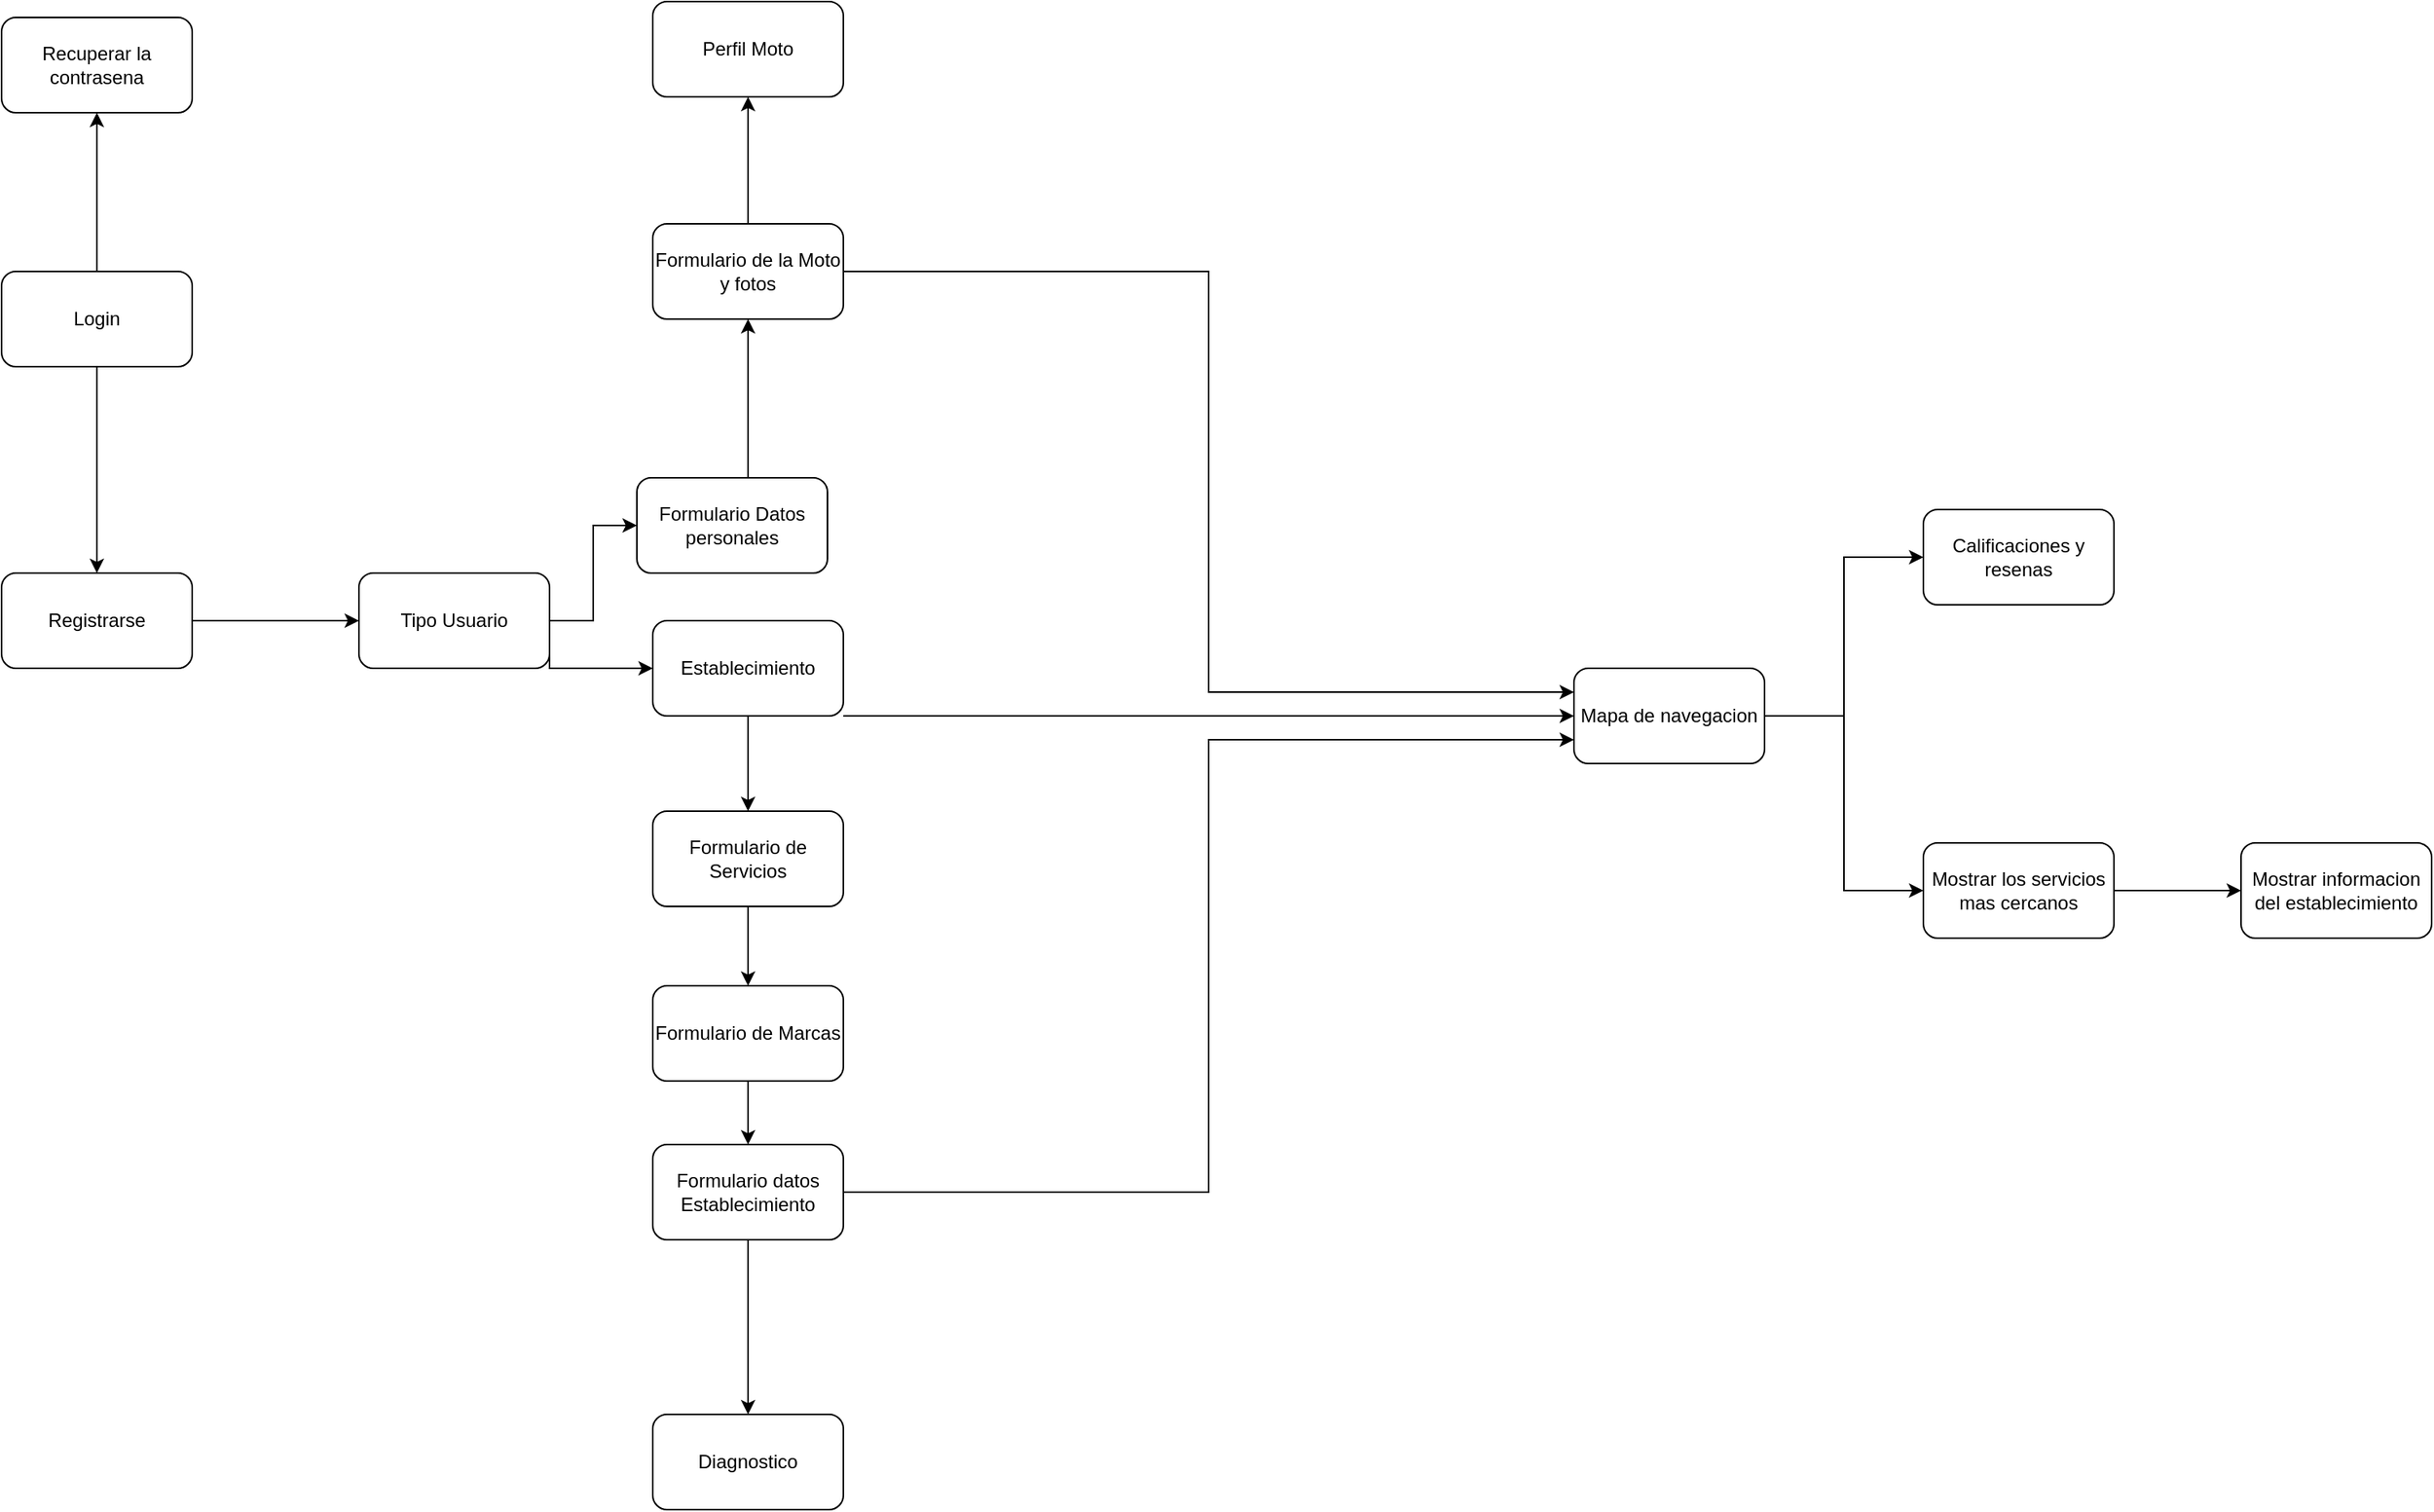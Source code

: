 <mxfile version="25.0.3">
  <diagram name="Page-1" id="jehTi2hsKA-ysJY97Lvf">
    <mxGraphModel dx="3035" dy="1700" grid="1" gridSize="10" guides="1" tooltips="1" connect="1" arrows="1" fold="1" page="1" pageScale="1" pageWidth="850" pageHeight="1100" math="0" shadow="0">
      <root>
        <mxCell id="0" />
        <mxCell id="1" parent="0" />
        <mxCell id="3mb3NPVNYzCAFPOyiWJ3-8" style="edgeStyle=orthogonalEdgeStyle;rounded=0;orthogonalLoop=1;jettySize=auto;html=1;" edge="1" parent="1" source="3mb3NPVNYzCAFPOyiWJ3-2" target="3mb3NPVNYzCAFPOyiWJ3-4">
          <mxGeometry relative="1" as="geometry" />
        </mxCell>
        <mxCell id="3mb3NPVNYzCAFPOyiWJ3-9" style="edgeStyle=orthogonalEdgeStyle;rounded=0;orthogonalLoop=1;jettySize=auto;html=1;entryX=0.5;entryY=1;entryDx=0;entryDy=0;" edge="1" parent="1" source="3mb3NPVNYzCAFPOyiWJ3-2" target="3mb3NPVNYzCAFPOyiWJ3-7">
          <mxGeometry relative="1" as="geometry" />
        </mxCell>
        <mxCell id="3mb3NPVNYzCAFPOyiWJ3-2" value="Login" style="rounded=1;whiteSpace=wrap;html=1;" vertex="1" parent="1">
          <mxGeometry x="60" y="200" width="120" height="60" as="geometry" />
        </mxCell>
        <mxCell id="3mb3NPVNYzCAFPOyiWJ3-12" style="edgeStyle=orthogonalEdgeStyle;rounded=0;orthogonalLoop=1;jettySize=auto;html=1;entryX=0;entryY=0.5;entryDx=0;entryDy=0;" edge="1" parent="1" source="3mb3NPVNYzCAFPOyiWJ3-4" target="3mb3NPVNYzCAFPOyiWJ3-10">
          <mxGeometry relative="1" as="geometry" />
        </mxCell>
        <mxCell id="3mb3NPVNYzCAFPOyiWJ3-4" value="Registrarse" style="rounded=1;whiteSpace=wrap;html=1;" vertex="1" parent="1">
          <mxGeometry x="60" y="390" width="120" height="60" as="geometry" />
        </mxCell>
        <mxCell id="3mb3NPVNYzCAFPOyiWJ3-7" value="Recuperar la contrasena" style="rounded=1;whiteSpace=wrap;html=1;" vertex="1" parent="1">
          <mxGeometry x="60" y="40" width="120" height="60" as="geometry" />
        </mxCell>
        <mxCell id="3mb3NPVNYzCAFPOyiWJ3-14" style="edgeStyle=orthogonalEdgeStyle;rounded=0;orthogonalLoop=1;jettySize=auto;html=1;entryX=0;entryY=0.5;entryDx=0;entryDy=0;" edge="1" parent="1" source="3mb3NPVNYzCAFPOyiWJ3-10" target="3mb3NPVNYzCAFPOyiWJ3-13">
          <mxGeometry relative="1" as="geometry" />
        </mxCell>
        <mxCell id="3mb3NPVNYzCAFPOyiWJ3-16" style="edgeStyle=orthogonalEdgeStyle;rounded=0;orthogonalLoop=1;jettySize=auto;html=1;exitX=1;exitY=0.75;exitDx=0;exitDy=0;" edge="1" parent="1" source="3mb3NPVNYzCAFPOyiWJ3-10" target="3mb3NPVNYzCAFPOyiWJ3-15">
          <mxGeometry relative="1" as="geometry">
            <Array as="points">
              <mxPoint x="405" y="450" />
            </Array>
          </mxGeometry>
        </mxCell>
        <mxCell id="3mb3NPVNYzCAFPOyiWJ3-10" value="Tipo Usuario" style="rounded=1;whiteSpace=wrap;html=1;" vertex="1" parent="1">
          <mxGeometry x="285" y="390" width="120" height="60" as="geometry" />
        </mxCell>
        <mxCell id="3mb3NPVNYzCAFPOyiWJ3-18" style="edgeStyle=orthogonalEdgeStyle;rounded=0;orthogonalLoop=1;jettySize=auto;html=1;entryX=0.5;entryY=1;entryDx=0;entryDy=0;" edge="1" parent="1" source="3mb3NPVNYzCAFPOyiWJ3-13" target="3mb3NPVNYzCAFPOyiWJ3-17">
          <mxGeometry relative="1" as="geometry">
            <Array as="points">
              <mxPoint x="530" y="280" />
              <mxPoint x="530" y="280" />
            </Array>
          </mxGeometry>
        </mxCell>
        <mxCell id="3mb3NPVNYzCAFPOyiWJ3-13" value="Formulario Datos personales" style="rounded=1;whiteSpace=wrap;html=1;" vertex="1" parent="1">
          <mxGeometry x="460" y="330" width="120" height="60" as="geometry" />
        </mxCell>
        <mxCell id="3mb3NPVNYzCAFPOyiWJ3-20" style="edgeStyle=orthogonalEdgeStyle;rounded=0;orthogonalLoop=1;jettySize=auto;html=1;entryX=0.5;entryY=0;entryDx=0;entryDy=0;" edge="1" parent="1" source="3mb3NPVNYzCAFPOyiWJ3-15" target="3mb3NPVNYzCAFPOyiWJ3-19">
          <mxGeometry relative="1" as="geometry" />
        </mxCell>
        <mxCell id="3mb3NPVNYzCAFPOyiWJ3-48" style="edgeStyle=orthogonalEdgeStyle;rounded=0;orthogonalLoop=1;jettySize=auto;html=1;" edge="1" parent="1" source="3mb3NPVNYzCAFPOyiWJ3-15" target="3mb3NPVNYzCAFPOyiWJ3-25">
          <mxGeometry relative="1" as="geometry">
            <Array as="points">
              <mxPoint x="700" y="480" />
              <mxPoint x="700" y="480" />
            </Array>
          </mxGeometry>
        </mxCell>
        <mxCell id="3mb3NPVNYzCAFPOyiWJ3-15" value="Establecimiento" style="rounded=1;whiteSpace=wrap;html=1;" vertex="1" parent="1">
          <mxGeometry x="470" y="420" width="120" height="60" as="geometry" />
        </mxCell>
        <mxCell id="3mb3NPVNYzCAFPOyiWJ3-27" style="edgeStyle=orthogonalEdgeStyle;rounded=0;orthogonalLoop=1;jettySize=auto;html=1;entryX=0;entryY=0.25;entryDx=0;entryDy=0;" edge="1" parent="1" source="3mb3NPVNYzCAFPOyiWJ3-17" target="3mb3NPVNYzCAFPOyiWJ3-25">
          <mxGeometry relative="1" as="geometry" />
        </mxCell>
        <mxCell id="3mb3NPVNYzCAFPOyiWJ3-42" style="edgeStyle=orthogonalEdgeStyle;rounded=0;orthogonalLoop=1;jettySize=auto;html=1;entryX=0.5;entryY=1;entryDx=0;entryDy=0;" edge="1" parent="1" source="3mb3NPVNYzCAFPOyiWJ3-17" target="3mb3NPVNYzCAFPOyiWJ3-38">
          <mxGeometry relative="1" as="geometry" />
        </mxCell>
        <mxCell id="3mb3NPVNYzCAFPOyiWJ3-17" value="Formulario de la Moto y fotos" style="rounded=1;whiteSpace=wrap;html=1;" vertex="1" parent="1">
          <mxGeometry x="470" y="170" width="120" height="60" as="geometry" />
        </mxCell>
        <mxCell id="3mb3NPVNYzCAFPOyiWJ3-22" style="edgeStyle=orthogonalEdgeStyle;rounded=0;orthogonalLoop=1;jettySize=auto;html=1;" edge="1" parent="1" source="3mb3NPVNYzCAFPOyiWJ3-19" target="3mb3NPVNYzCAFPOyiWJ3-21">
          <mxGeometry relative="1" as="geometry" />
        </mxCell>
        <mxCell id="3mb3NPVNYzCAFPOyiWJ3-19" value="Formulario de Servicios" style="rounded=1;whiteSpace=wrap;html=1;" vertex="1" parent="1">
          <mxGeometry x="470" y="540" width="120" height="60" as="geometry" />
        </mxCell>
        <mxCell id="3mb3NPVNYzCAFPOyiWJ3-24" style="edgeStyle=orthogonalEdgeStyle;rounded=0;orthogonalLoop=1;jettySize=auto;html=1;" edge="1" parent="1" source="3mb3NPVNYzCAFPOyiWJ3-21" target="3mb3NPVNYzCAFPOyiWJ3-23">
          <mxGeometry relative="1" as="geometry" />
        </mxCell>
        <mxCell id="3mb3NPVNYzCAFPOyiWJ3-21" value="Formulario de Marcas" style="rounded=1;whiteSpace=wrap;html=1;" vertex="1" parent="1">
          <mxGeometry x="470" y="650" width="120" height="60" as="geometry" />
        </mxCell>
        <mxCell id="3mb3NPVNYzCAFPOyiWJ3-28" style="edgeStyle=orthogonalEdgeStyle;rounded=0;orthogonalLoop=1;jettySize=auto;html=1;entryX=0;entryY=0.75;entryDx=0;entryDy=0;" edge="1" parent="1" source="3mb3NPVNYzCAFPOyiWJ3-23" target="3mb3NPVNYzCAFPOyiWJ3-25">
          <mxGeometry relative="1" as="geometry" />
        </mxCell>
        <mxCell id="3mb3NPVNYzCAFPOyiWJ3-37" style="edgeStyle=orthogonalEdgeStyle;rounded=0;orthogonalLoop=1;jettySize=auto;html=1;entryX=0.5;entryY=0;entryDx=0;entryDy=0;" edge="1" parent="1" source="3mb3NPVNYzCAFPOyiWJ3-23" target="3mb3NPVNYzCAFPOyiWJ3-33">
          <mxGeometry relative="1" as="geometry" />
        </mxCell>
        <mxCell id="3mb3NPVNYzCAFPOyiWJ3-23" value="Formulario datos Establecimiento" style="rounded=1;whiteSpace=wrap;html=1;" vertex="1" parent="1">
          <mxGeometry x="470" y="750" width="120" height="60" as="geometry" />
        </mxCell>
        <mxCell id="3mb3NPVNYzCAFPOyiWJ3-43" style="edgeStyle=orthogonalEdgeStyle;rounded=0;orthogonalLoop=1;jettySize=auto;html=1;entryX=0;entryY=0.5;entryDx=0;entryDy=0;" edge="1" parent="1" source="3mb3NPVNYzCAFPOyiWJ3-25" target="3mb3NPVNYzCAFPOyiWJ3-32">
          <mxGeometry relative="1" as="geometry" />
        </mxCell>
        <mxCell id="3mb3NPVNYzCAFPOyiWJ3-45" style="edgeStyle=orthogonalEdgeStyle;rounded=0;orthogonalLoop=1;jettySize=auto;html=1;entryX=0;entryY=0.5;entryDx=0;entryDy=0;" edge="1" parent="1" source="3mb3NPVNYzCAFPOyiWJ3-25" target="3mb3NPVNYzCAFPOyiWJ3-31">
          <mxGeometry relative="1" as="geometry" />
        </mxCell>
        <mxCell id="3mb3NPVNYzCAFPOyiWJ3-25" value="Mapa de navegacion" style="rounded=1;whiteSpace=wrap;html=1;" vertex="1" parent="1">
          <mxGeometry x="1050" y="450" width="120" height="60" as="geometry" />
        </mxCell>
        <mxCell id="3mb3NPVNYzCAFPOyiWJ3-51" style="edgeStyle=orthogonalEdgeStyle;rounded=0;orthogonalLoop=1;jettySize=auto;html=1;entryX=0;entryY=0.5;entryDx=0;entryDy=0;" edge="1" parent="1" source="3mb3NPVNYzCAFPOyiWJ3-31" target="3mb3NPVNYzCAFPOyiWJ3-50">
          <mxGeometry relative="1" as="geometry">
            <Array as="points">
              <mxPoint x="1430" y="590" />
              <mxPoint x="1430" y="590" />
            </Array>
          </mxGeometry>
        </mxCell>
        <mxCell id="3mb3NPVNYzCAFPOyiWJ3-31" value="Mostrar los servicios mas cercanos" style="rounded=1;whiteSpace=wrap;html=1;" vertex="1" parent="1">
          <mxGeometry x="1270" y="560" width="120" height="60" as="geometry" />
        </mxCell>
        <mxCell id="3mb3NPVNYzCAFPOyiWJ3-32" value="Calificaciones y resenas" style="rounded=1;whiteSpace=wrap;html=1;" vertex="1" parent="1">
          <mxGeometry x="1270" y="350" width="120" height="60" as="geometry" />
        </mxCell>
        <mxCell id="3mb3NPVNYzCAFPOyiWJ3-33" value="Diagnostico" style="rounded=1;whiteSpace=wrap;html=1;" vertex="1" parent="1">
          <mxGeometry x="470" y="920" width="120" height="60" as="geometry" />
        </mxCell>
        <mxCell id="3mb3NPVNYzCAFPOyiWJ3-38" value="Perfil Moto" style="rounded=1;whiteSpace=wrap;html=1;" vertex="1" parent="1">
          <mxGeometry x="470" y="30" width="120" height="60" as="geometry" />
        </mxCell>
        <mxCell id="3mb3NPVNYzCAFPOyiWJ3-50" value="Mostrar informacion del establecimiento" style="rounded=1;whiteSpace=wrap;html=1;" vertex="1" parent="1">
          <mxGeometry x="1470" y="560" width="120" height="60" as="geometry" />
        </mxCell>
      </root>
    </mxGraphModel>
  </diagram>
</mxfile>
